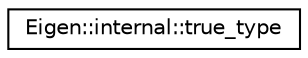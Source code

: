 digraph "Graphical Class Hierarchy"
{
  edge [fontname="Helvetica",fontsize="10",labelfontname="Helvetica",labelfontsize="10"];
  node [fontname="Helvetica",fontsize="10",shape=record];
  rankdir="LR";
  Node1 [label="Eigen::internal::true_type",height=0.2,width=0.4,color="black", fillcolor="white", style="filled",URL="$struct_eigen_1_1internal_1_1true__type.html"];
}
